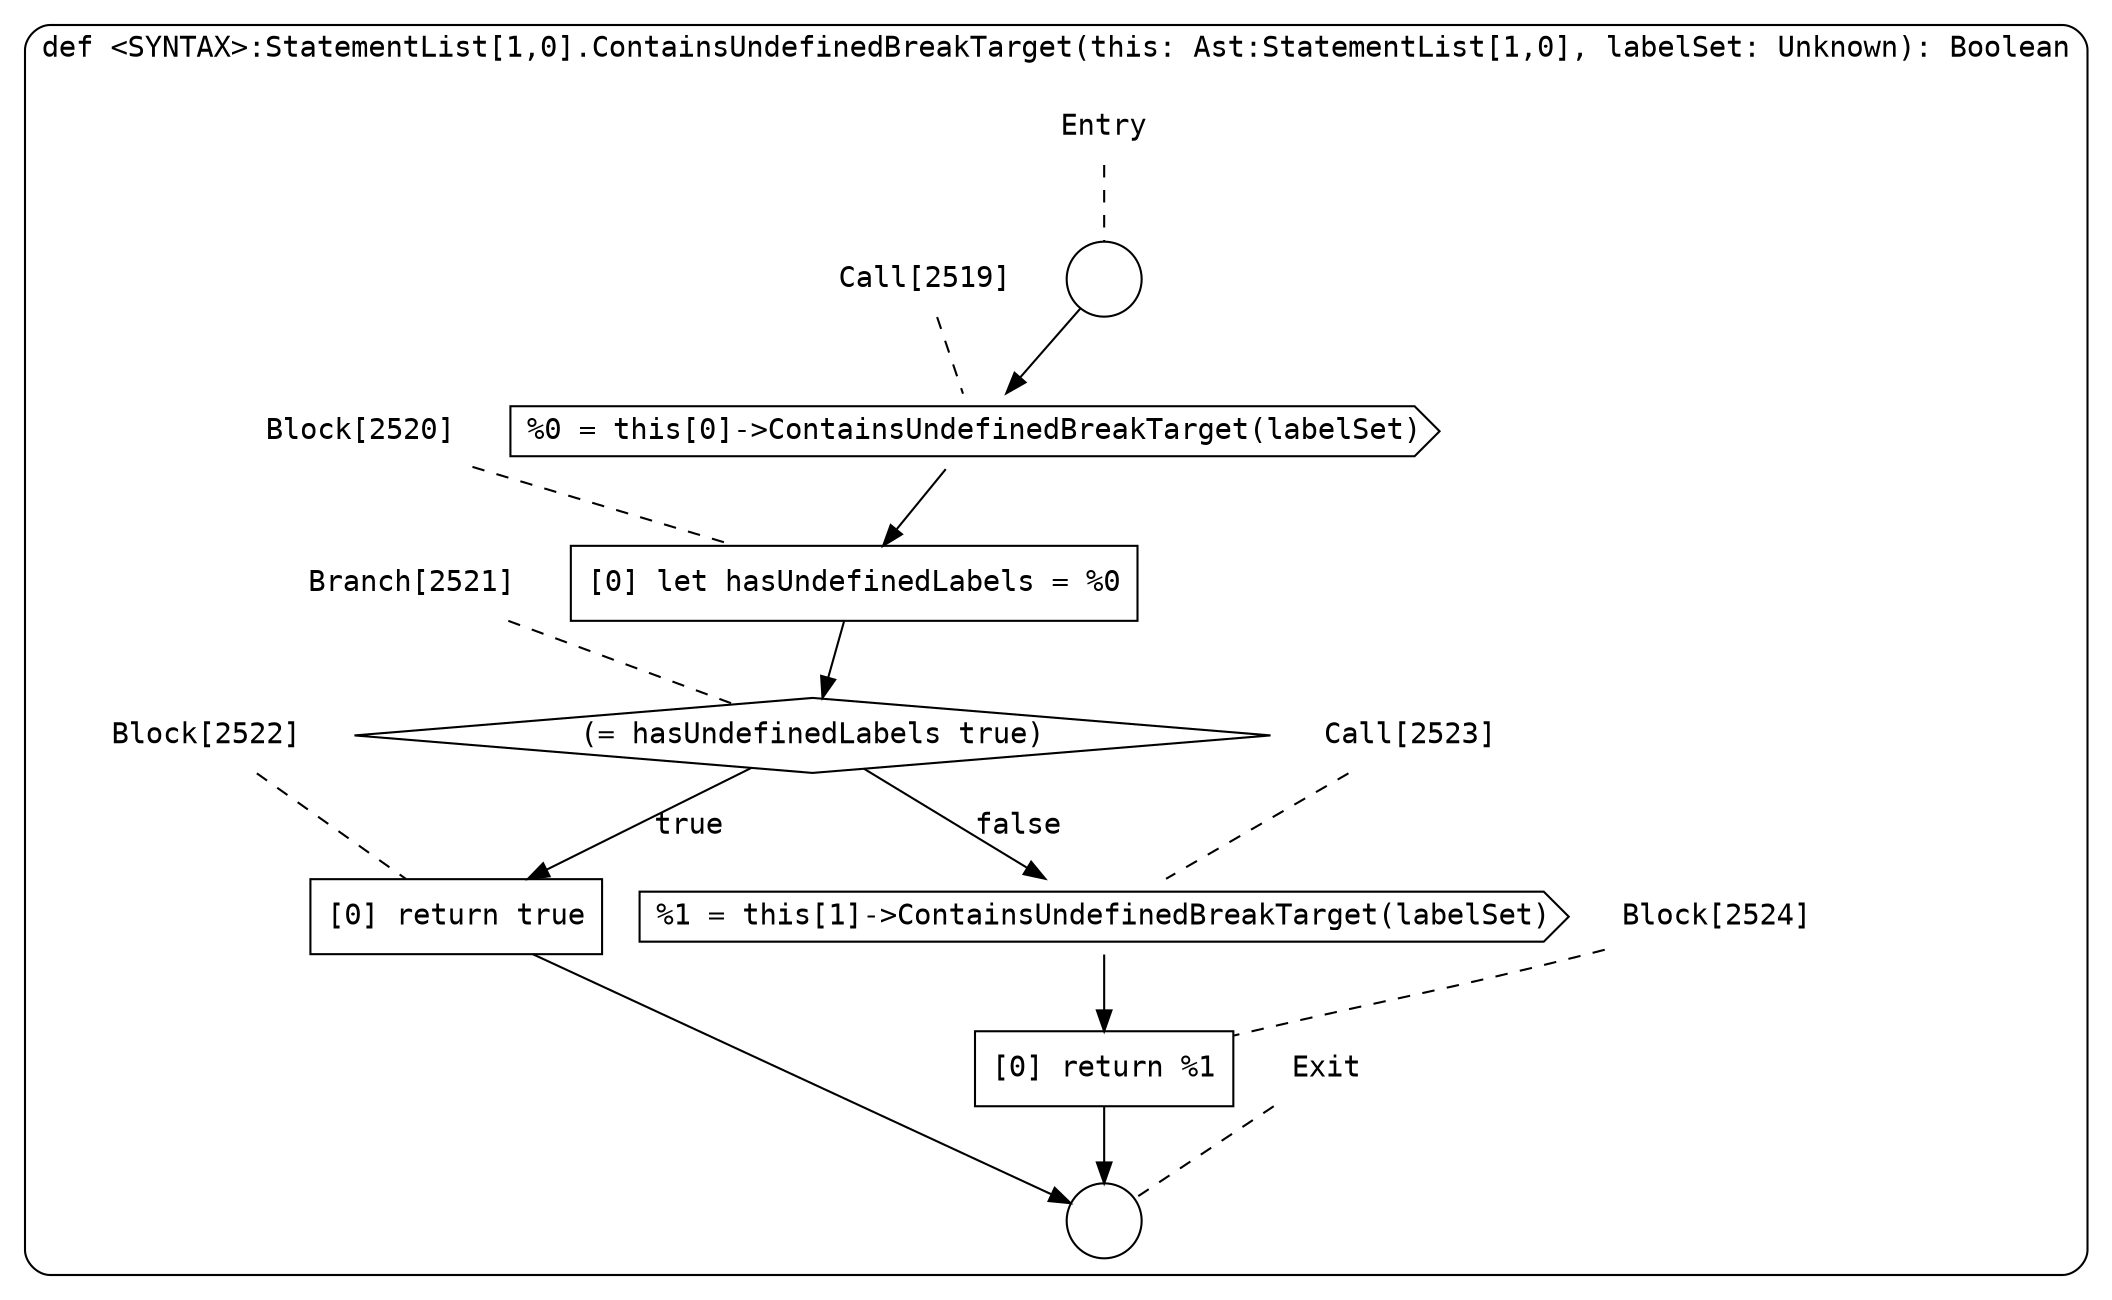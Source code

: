 digraph {
  graph [fontname = "Consolas"]
  node [fontname = "Consolas"]
  edge [fontname = "Consolas"]
  subgraph cluster549 {
    label = "def <SYNTAX>:StatementList[1,0].ContainsUndefinedBreakTarget(this: Ast:StatementList[1,0], labelSet: Unknown): Boolean"
    style = rounded
    cluster549_entry_name [shape=none, label=<<font color="black">Entry</font>>]
    cluster549_entry_name -> cluster549_entry [arrowhead=none, color="black", style=dashed]
    cluster549_entry [shape=circle label=" " color="black" fillcolor="white" style=filled]
    cluster549_entry -> node2519 [color="black"]
    cluster549_exit_name [shape=none, label=<<font color="black">Exit</font>>]
    cluster549_exit_name -> cluster549_exit [arrowhead=none, color="black", style=dashed]
    cluster549_exit [shape=circle label=" " color="black" fillcolor="white" style=filled]
    node2519_name [shape=none, label=<<font color="black">Call[2519]</font>>]
    node2519_name -> node2519 [arrowhead=none, color="black", style=dashed]
    node2519 [shape=cds, label=<<font color="black">%0 = this[0]-&gt;ContainsUndefinedBreakTarget(labelSet)</font>> color="black" fillcolor="white", style=filled]
    node2519 -> node2520 [color="black"]
    node2520_name [shape=none, label=<<font color="black">Block[2520]</font>>]
    node2520_name -> node2520 [arrowhead=none, color="black", style=dashed]
    node2520 [shape=box, label=<<font color="black">[0] let hasUndefinedLabels = %0<BR ALIGN="LEFT"/></font>> color="black" fillcolor="white", style=filled]
    node2520 -> node2521 [color="black"]
    node2521_name [shape=none, label=<<font color="black">Branch[2521]</font>>]
    node2521_name -> node2521 [arrowhead=none, color="black", style=dashed]
    node2521 [shape=diamond, label=<<font color="black">(= hasUndefinedLabels true)</font>> color="black" fillcolor="white", style=filled]
    node2521 -> node2522 [label=<<font color="black">true</font>> color="black"]
    node2521 -> node2523 [label=<<font color="black">false</font>> color="black"]
    node2522_name [shape=none, label=<<font color="black">Block[2522]</font>>]
    node2522_name -> node2522 [arrowhead=none, color="black", style=dashed]
    node2522 [shape=box, label=<<font color="black">[0] return true<BR ALIGN="LEFT"/></font>> color="black" fillcolor="white", style=filled]
    node2522 -> cluster549_exit [color="black"]
    node2523_name [shape=none, label=<<font color="black">Call[2523]</font>>]
    node2523_name -> node2523 [arrowhead=none, color="black", style=dashed]
    node2523 [shape=cds, label=<<font color="black">%1 = this[1]-&gt;ContainsUndefinedBreakTarget(labelSet)</font>> color="black" fillcolor="white", style=filled]
    node2523 -> node2524 [color="black"]
    node2524_name [shape=none, label=<<font color="black">Block[2524]</font>>]
    node2524_name -> node2524 [arrowhead=none, color="black", style=dashed]
    node2524 [shape=box, label=<<font color="black">[0] return %1<BR ALIGN="LEFT"/></font>> color="black" fillcolor="white", style=filled]
    node2524 -> cluster549_exit [color="black"]
  }
}
